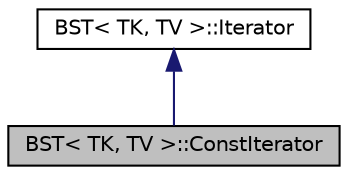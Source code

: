 digraph "BST&lt; TK, TV &gt;::ConstIterator"
{
  edge [fontname="Helvetica",fontsize="10",labelfontname="Helvetica",labelfontsize="10"];
  node [fontname="Helvetica",fontsize="10",shape=record];
  Node2 [label="BST\< TK, TV \>::ConstIterator",height=0.2,width=0.4,color="black", fillcolor="grey75", style="filled", fontcolor="black"];
  Node3 -> Node2 [dir="back",color="midnightblue",fontsize="10",style="solid",fontname="Helvetica"];
  Node3 [label="BST\< TK, TV \>::Iterator",height=0.2,width=0.4,color="black", fillcolor="white", style="filled",URL="$classBST_1_1Iterator.html",tooltip="An iterator for the binary search tree class. "];
}
